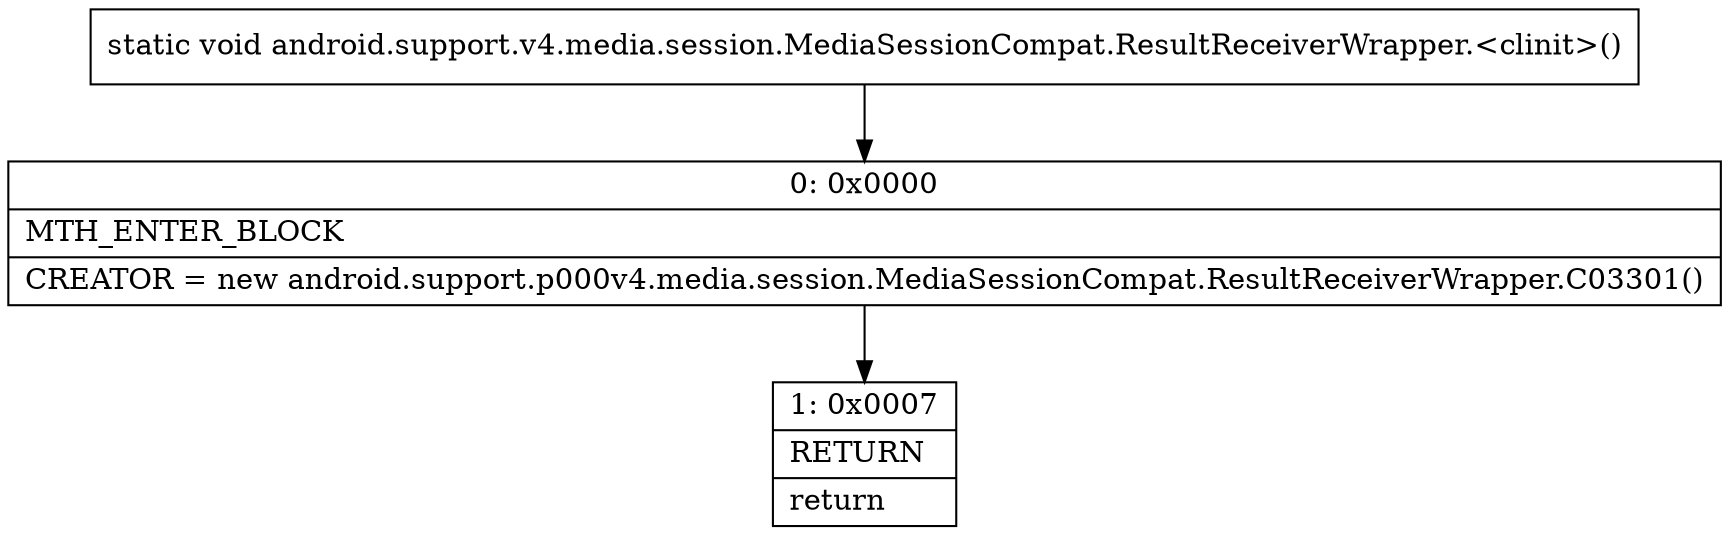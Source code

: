 digraph "CFG forandroid.support.v4.media.session.MediaSessionCompat.ResultReceiverWrapper.\<clinit\>()V" {
Node_0 [shape=record,label="{0\:\ 0x0000|MTH_ENTER_BLOCK\l|CREATOR = new android.support.p000v4.media.session.MediaSessionCompat.ResultReceiverWrapper.C03301()\l}"];
Node_1 [shape=record,label="{1\:\ 0x0007|RETURN\l|return\l}"];
MethodNode[shape=record,label="{static void android.support.v4.media.session.MediaSessionCompat.ResultReceiverWrapper.\<clinit\>() }"];
MethodNode -> Node_0;
Node_0 -> Node_1;
}

